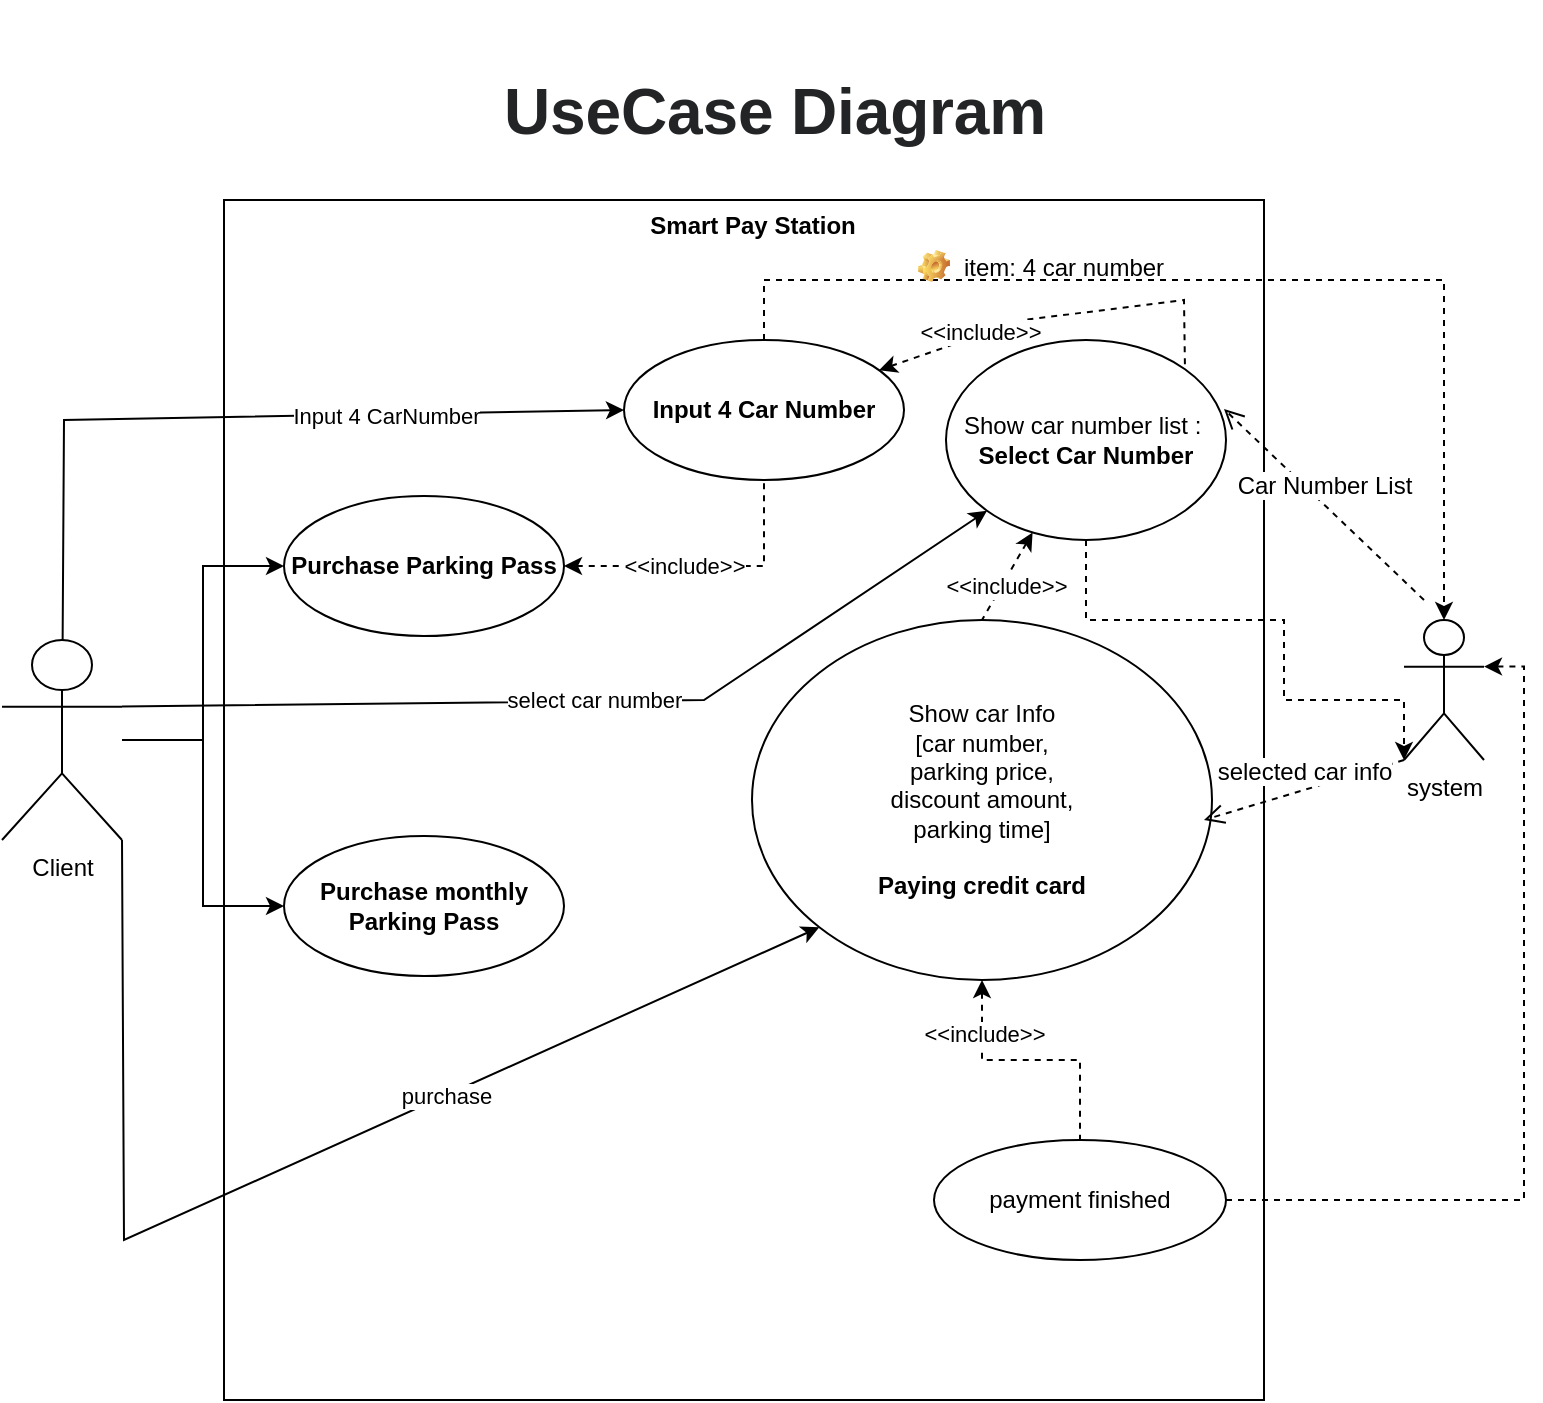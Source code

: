 <mxfile version="15.1.4" type="github">
  <diagram id="C5RBs43oDa-KdzZeNtuy" name="Page-1">
    <mxGraphModel dx="1298" dy="1890" grid="1" gridSize="10" guides="1" tooltips="1" connect="1" arrows="1" fold="1" page="1" pageScale="1" pageWidth="827" pageHeight="1169" math="0" shadow="0">
      <root>
        <mxCell id="WIyWlLk6GJQsqaUBKTNV-0" />
        <mxCell id="WIyWlLk6GJQsqaUBKTNV-1" parent="WIyWlLk6GJQsqaUBKTNV-0" />
        <mxCell id="MhGfiptx3XRq-OcdPpNZ-18" value="" style="html=1;points=[];perimeter=orthogonalPerimeter;fontSize=12;" vertex="1" parent="WIyWlLk6GJQsqaUBKTNV-1">
          <mxGeometry x="150" y="70" width="520" height="600" as="geometry" />
        </mxCell>
        <mxCell id="MhGfiptx3XRq-OcdPpNZ-12" style="edgeStyle=orthogonalEdgeStyle;rounded=0;orthogonalLoop=1;jettySize=auto;html=1;entryX=0;entryY=0.5;entryDx=0;entryDy=0;fontSize=12;" edge="1" parent="WIyWlLk6GJQsqaUBKTNV-1" source="MhGfiptx3XRq-OcdPpNZ-6" target="MhGfiptx3XRq-OcdPpNZ-10">
          <mxGeometry relative="1" as="geometry" />
        </mxCell>
        <mxCell id="MhGfiptx3XRq-OcdPpNZ-13" style="edgeStyle=orthogonalEdgeStyle;rounded=0;orthogonalLoop=1;jettySize=auto;html=1;entryX=0;entryY=0.5;entryDx=0;entryDy=0;fontSize=12;" edge="1" parent="WIyWlLk6GJQsqaUBKTNV-1" source="MhGfiptx3XRq-OcdPpNZ-6" target="MhGfiptx3XRq-OcdPpNZ-11">
          <mxGeometry relative="1" as="geometry" />
        </mxCell>
        <mxCell id="MhGfiptx3XRq-OcdPpNZ-64" style="edgeStyle=none;rounded=0;orthogonalLoop=1;jettySize=auto;html=1;entryX=0;entryY=0.5;entryDx=0;entryDy=0;shadow=0;fontSize=12;" edge="1" parent="WIyWlLk6GJQsqaUBKTNV-1" source="MhGfiptx3XRq-OcdPpNZ-6" target="MhGfiptx3XRq-OcdPpNZ-23">
          <mxGeometry relative="1" as="geometry">
            <Array as="points">
              <mxPoint x="70" y="180" />
            </Array>
          </mxGeometry>
        </mxCell>
        <mxCell id="MhGfiptx3XRq-OcdPpNZ-87" value="Input 4 CarNumber" style="edgeLabel;html=1;align=center;verticalAlign=middle;resizable=0;points=[];" vertex="1" connectable="0" parent="MhGfiptx3XRq-OcdPpNZ-64">
          <mxGeometry x="0.39" y="-1" relative="1" as="geometry">
            <mxPoint as="offset" />
          </mxGeometry>
        </mxCell>
        <mxCell id="MhGfiptx3XRq-OcdPpNZ-68" style="edgeStyle=none;rounded=0;orthogonalLoop=1;jettySize=auto;html=1;exitX=1;exitY=0.333;exitDx=0;exitDy=0;exitPerimeter=0;entryX=0;entryY=1;entryDx=0;entryDy=0;shadow=0;fontSize=12;" edge="1" parent="WIyWlLk6GJQsqaUBKTNV-1" source="MhGfiptx3XRq-OcdPpNZ-6" target="MhGfiptx3XRq-OcdPpNZ-30">
          <mxGeometry relative="1" as="geometry">
            <Array as="points">
              <mxPoint x="390" y="320" />
            </Array>
          </mxGeometry>
        </mxCell>
        <mxCell id="MhGfiptx3XRq-OcdPpNZ-69" value="select car number" style="edgeLabel;html=1;align=center;verticalAlign=middle;resizable=0;points=[];" vertex="1" connectable="0" parent="MhGfiptx3XRq-OcdPpNZ-68">
          <mxGeometry x="0.021" y="1" relative="1" as="geometry">
            <mxPoint as="offset" />
          </mxGeometry>
        </mxCell>
        <mxCell id="MhGfiptx3XRq-OcdPpNZ-96" style="edgeStyle=none;rounded=0;orthogonalLoop=1;jettySize=auto;html=1;exitX=1;exitY=1;exitDx=0;exitDy=0;exitPerimeter=0;entryX=0;entryY=1;entryDx=0;entryDy=0;shadow=0;fontSize=12;startArrow=none;startFill=0;endArrow=classic;endFill=1;" edge="1" parent="WIyWlLk6GJQsqaUBKTNV-1" source="MhGfiptx3XRq-OcdPpNZ-6" target="MhGfiptx3XRq-OcdPpNZ-42">
          <mxGeometry relative="1" as="geometry">
            <Array as="points">
              <mxPoint x="100" y="590" />
            </Array>
          </mxGeometry>
        </mxCell>
        <mxCell id="MhGfiptx3XRq-OcdPpNZ-97" value="purchase" style="edgeLabel;html=1;align=center;verticalAlign=middle;resizable=0;points=[];" vertex="1" connectable="0" parent="MhGfiptx3XRq-OcdPpNZ-96">
          <mxGeometry x="0.295" relative="1" as="geometry">
            <mxPoint as="offset" />
          </mxGeometry>
        </mxCell>
        <mxCell id="MhGfiptx3XRq-OcdPpNZ-6" value="Client" style="shape=umlActor;verticalLabelPosition=bottom;verticalAlign=top;html=1;fontSize=12;" vertex="1" parent="WIyWlLk6GJQsqaUBKTNV-1">
          <mxGeometry x="39" y="290" width="60" height="100" as="geometry" />
        </mxCell>
        <mxCell id="MhGfiptx3XRq-OcdPpNZ-24" value="" style="edgeStyle=orthogonalEdgeStyle;rounded=0;orthogonalLoop=1;jettySize=auto;html=1;fontSize=12;dashed=1;startArrow=classic;startFill=1;endArrow=none;endFill=0;" edge="1" parent="WIyWlLk6GJQsqaUBKTNV-1" source="MhGfiptx3XRq-OcdPpNZ-10" target="MhGfiptx3XRq-OcdPpNZ-23">
          <mxGeometry relative="1" as="geometry" />
        </mxCell>
        <mxCell id="MhGfiptx3XRq-OcdPpNZ-92" value="&amp;lt;&amp;lt;include&amp;gt;&amp;gt;" style="edgeLabel;html=1;align=center;verticalAlign=middle;resizable=0;points=[];" vertex="1" connectable="0" parent="MhGfiptx3XRq-OcdPpNZ-24">
          <mxGeometry x="-0.161" relative="1" as="geometry">
            <mxPoint as="offset" />
          </mxGeometry>
        </mxCell>
        <mxCell id="MhGfiptx3XRq-OcdPpNZ-10" value="&lt;b&gt;Purchase Parking Pass&lt;/b&gt;" style="ellipse;whiteSpace=wrap;html=1;fontSize=12;" vertex="1" parent="WIyWlLk6GJQsqaUBKTNV-1">
          <mxGeometry x="180" y="218" width="140" height="70" as="geometry" />
        </mxCell>
        <mxCell id="MhGfiptx3XRq-OcdPpNZ-11" value="&lt;b&gt;Purchase monthly Parking Pass&lt;/b&gt;" style="ellipse;whiteSpace=wrap;html=1;fontSize=12;" vertex="1" parent="WIyWlLk6GJQsqaUBKTNV-1">
          <mxGeometry x="180" y="388" width="140" height="70" as="geometry" />
        </mxCell>
        <mxCell id="MhGfiptx3XRq-OcdPpNZ-22" value="Smart Pay Station" style="text;align=center;fontStyle=1;verticalAlign=middle;spacingLeft=3;spacingRight=3;strokeColor=none;rotatable=0;points=[[0,0.5],[1,0.5]];portConstraint=eastwest;html=1;" vertex="1" parent="WIyWlLk6GJQsqaUBKTNV-1">
          <mxGeometry x="374" y="70" width="80" height="26" as="geometry" />
        </mxCell>
        <mxCell id="MhGfiptx3XRq-OcdPpNZ-40" style="edgeStyle=orthogonalEdgeStyle;rounded=0;orthogonalLoop=1;jettySize=auto;html=1;entryX=0.5;entryY=0;entryDx=0;entryDy=0;entryPerimeter=0;fontSize=12;dashed=1;startArrow=none;startFill=0;endArrow=classic;endFill=1;" edge="1" parent="WIyWlLk6GJQsqaUBKTNV-1" source="MhGfiptx3XRq-OcdPpNZ-23" target="MhGfiptx3XRq-OcdPpNZ-28">
          <mxGeometry relative="1" as="geometry">
            <Array as="points">
              <mxPoint x="420" y="110" />
              <mxPoint x="760" y="110" />
            </Array>
          </mxGeometry>
        </mxCell>
        <mxCell id="MhGfiptx3XRq-OcdPpNZ-90" style="edgeStyle=none;rounded=0;orthogonalLoop=1;jettySize=auto;html=1;entryX=1;entryY=0;entryDx=0;entryDy=0;shadow=0;fontSize=12;startArrow=classic;startFill=1;endArrow=none;endFill=0;dashed=1;" edge="1" parent="WIyWlLk6GJQsqaUBKTNV-1" source="MhGfiptx3XRq-OcdPpNZ-23" target="MhGfiptx3XRq-OcdPpNZ-30">
          <mxGeometry relative="1" as="geometry">
            <Array as="points">
              <mxPoint x="550" y="130" />
              <mxPoint x="630" y="120" />
            </Array>
          </mxGeometry>
        </mxCell>
        <mxCell id="MhGfiptx3XRq-OcdPpNZ-91" value="&amp;lt;&amp;lt;include&amp;gt;&amp;gt;" style="edgeLabel;html=1;align=center;verticalAlign=middle;resizable=0;points=[];" vertex="1" connectable="0" parent="MhGfiptx3XRq-OcdPpNZ-90">
          <mxGeometry x="-0.438" y="2" relative="1" as="geometry">
            <mxPoint as="offset" />
          </mxGeometry>
        </mxCell>
        <mxCell id="MhGfiptx3XRq-OcdPpNZ-23" value="&lt;b&gt;Input 4 Car Number&lt;/b&gt;" style="ellipse;whiteSpace=wrap;html=1;fontSize=12;" vertex="1" parent="WIyWlLk6GJQsqaUBKTNV-1">
          <mxGeometry x="350" y="140" width="140" height="70" as="geometry" />
        </mxCell>
        <mxCell id="MhGfiptx3XRq-OcdPpNZ-28" value="system" style="shape=umlActor;verticalLabelPosition=bottom;verticalAlign=top;html=1;" vertex="1" parent="WIyWlLk6GJQsqaUBKTNV-1">
          <mxGeometry x="740" y="280" width="40" height="70" as="geometry" />
        </mxCell>
        <mxCell id="MhGfiptx3XRq-OcdPpNZ-43" value="" style="edgeStyle=orthogonalEdgeStyle;rounded=0;orthogonalLoop=1;jettySize=auto;html=1;fontSize=12;dashed=1;startArrow=none;startFill=0;endArrow=classic;endFill=1;" edge="1" parent="WIyWlLk6GJQsqaUBKTNV-1" source="MhGfiptx3XRq-OcdPpNZ-30">
          <mxGeometry relative="1" as="geometry">
            <mxPoint x="740" y="350" as="targetPoint" />
            <Array as="points">
              <mxPoint x="581" y="280" />
              <mxPoint x="680" y="280" />
              <mxPoint x="680" y="320" />
              <mxPoint x="740" y="320" />
            </Array>
          </mxGeometry>
        </mxCell>
        <mxCell id="MhGfiptx3XRq-OcdPpNZ-94" style="edgeStyle=none;rounded=0;orthogonalLoop=1;jettySize=auto;html=1;entryX=0.5;entryY=0;entryDx=0;entryDy=0;shadow=0;dashed=1;fontSize=12;startArrow=classic;startFill=1;endArrow=none;endFill=0;" edge="1" parent="WIyWlLk6GJQsqaUBKTNV-1" source="MhGfiptx3XRq-OcdPpNZ-30" target="MhGfiptx3XRq-OcdPpNZ-42">
          <mxGeometry relative="1" as="geometry" />
        </mxCell>
        <mxCell id="MhGfiptx3XRq-OcdPpNZ-95" value="&amp;lt;&amp;lt;include&amp;gt;&amp;gt;" style="edgeLabel;html=1;align=center;verticalAlign=middle;resizable=0;points=[];" vertex="1" connectable="0" parent="MhGfiptx3XRq-OcdPpNZ-94">
          <mxGeometry x="0.18" y="2" relative="1" as="geometry">
            <mxPoint as="offset" />
          </mxGeometry>
        </mxCell>
        <mxCell id="MhGfiptx3XRq-OcdPpNZ-30" value="Show car number list :&amp;nbsp;&lt;br&gt;&lt;b&gt;Select Car Number&lt;/b&gt;" style="ellipse;whiteSpace=wrap;html=1;fontSize=12;" vertex="1" parent="WIyWlLk6GJQsqaUBKTNV-1">
          <mxGeometry x="511" y="140" width="140" height="100" as="geometry" />
        </mxCell>
        <mxCell id="MhGfiptx3XRq-OcdPpNZ-41" value="Car Number List" style="html=1;verticalAlign=bottom;endArrow=open;dashed=1;endSize=8;fontSize=12;" edge="1" parent="WIyWlLk6GJQsqaUBKTNV-1">
          <mxGeometry relative="1" as="geometry">
            <mxPoint x="750" y="270" as="sourcePoint" />
            <mxPoint x="650" y="174.5" as="targetPoint" />
          </mxGeometry>
        </mxCell>
        <mxCell id="MhGfiptx3XRq-OcdPpNZ-45" value="" style="edgeStyle=orthogonalEdgeStyle;rounded=0;orthogonalLoop=1;jettySize=auto;html=1;fontSize=12;dashed=1;startArrow=classic;startFill=1;endArrow=none;endFill=0;" edge="1" parent="WIyWlLk6GJQsqaUBKTNV-1" source="MhGfiptx3XRq-OcdPpNZ-42" target="MhGfiptx3XRq-OcdPpNZ-44">
          <mxGeometry relative="1" as="geometry" />
        </mxCell>
        <mxCell id="MhGfiptx3XRq-OcdPpNZ-85" value="&amp;lt;&amp;lt;include&amp;gt;&amp;gt;" style="edgeLabel;html=1;align=center;verticalAlign=middle;resizable=0;points=[];" vertex="1" connectable="0" parent="MhGfiptx3XRq-OcdPpNZ-45">
          <mxGeometry x="-0.581" y="1" relative="1" as="geometry">
            <mxPoint as="offset" />
          </mxGeometry>
        </mxCell>
        <mxCell id="MhGfiptx3XRq-OcdPpNZ-42" value="Show car Info&lt;br&gt;&lt;div&gt;&lt;span&gt;[car number,&lt;/span&gt;&lt;/div&gt;&lt;div&gt;&lt;span&gt;parking price,&lt;/span&gt;&lt;/div&gt;&lt;div&gt;&lt;span&gt;discount amount,&lt;/span&gt;&lt;/div&gt;&lt;div&gt;&lt;span&gt;parking time]&lt;/span&gt;&lt;/div&gt;&lt;br&gt;&lt;b&gt;Paying credit card&lt;/b&gt;" style="ellipse;whiteSpace=wrap;html=1;fontSize=12;align=center;" vertex="1" parent="WIyWlLk6GJQsqaUBKTNV-1">
          <mxGeometry x="414" y="280" width="230" height="180" as="geometry" />
        </mxCell>
        <mxCell id="MhGfiptx3XRq-OcdPpNZ-48" style="edgeStyle=orthogonalEdgeStyle;rounded=0;orthogonalLoop=1;jettySize=auto;html=1;entryX=1;entryY=0.333;entryDx=0;entryDy=0;entryPerimeter=0;fontSize=12;dashed=1;" edge="1" parent="WIyWlLk6GJQsqaUBKTNV-1" source="MhGfiptx3XRq-OcdPpNZ-44" target="MhGfiptx3XRq-OcdPpNZ-28">
          <mxGeometry relative="1" as="geometry" />
        </mxCell>
        <mxCell id="MhGfiptx3XRq-OcdPpNZ-44" value="payment finished" style="ellipse;whiteSpace=wrap;html=1;fontSize=12;" vertex="1" parent="WIyWlLk6GJQsqaUBKTNV-1">
          <mxGeometry x="505" y="540" width="146" height="60" as="geometry" />
        </mxCell>
        <mxCell id="MhGfiptx3XRq-OcdPpNZ-54" value="selected car info" style="html=1;verticalAlign=bottom;endArrow=open;dashed=1;endSize=8;fontSize=12;exitX=0;exitY=1;exitDx=0;exitDy=0;exitPerimeter=0;" edge="1" parent="WIyWlLk6GJQsqaUBKTNV-1" source="MhGfiptx3XRq-OcdPpNZ-28">
          <mxGeometry relative="1" as="geometry">
            <mxPoint x="740" y="310" as="sourcePoint" />
            <mxPoint x="640" y="380" as="targetPoint" />
          </mxGeometry>
        </mxCell>
        <mxCell id="MhGfiptx3XRq-OcdPpNZ-66" value="item: 4 car number" style="label;fontStyle=0;strokeColor=none;fillColor=none;align=left;verticalAlign=top;overflow=hidden;spacingLeft=28;spacingRight=4;rotatable=0;points=[[0,0.5],[1,0.5]];portConstraint=eastwest;imageWidth=16;imageHeight=16;image=img/clipart/Gear_128x128.png;html=1;" vertex="1" parent="WIyWlLk6GJQsqaUBKTNV-1">
          <mxGeometry x="490" y="90" width="150" height="26" as="geometry" />
        </mxCell>
        <mxCell id="MhGfiptx3XRq-OcdPpNZ-72" value="&lt;h2 id=&quot;usecase-diagram&quot; style=&quot;box-sizing: inherit ; font-size: 2rem ; line-height: 1.5 ; margin-bottom: 1rem ; color: rgb(34 , 36 , 38) ; font-family: , , &amp;#34;helvetica neue&amp;#34; , &amp;#34;apple sd gothic neo&amp;#34; , &amp;#34;malgun gothic&amp;#34; , &amp;#34;맑은 고딕&amp;#34; , , &amp;#34;nanum gothic&amp;#34; , &amp;#34;noto sans kr&amp;#34; , &amp;#34;noto sans cjk kr&amp;#34; , &amp;#34;arial&amp;#34; , , &amp;#34;dotum&amp;#34; , &amp;#34;tahoma&amp;#34; , &amp;#34;geneva&amp;#34; , sans-serif ; letter-spacing: -0.072px&quot;&gt;UseCase Diagram&lt;/h2&gt;" style="text;html=1;align=center;verticalAlign=middle;resizable=0;points=[];autosize=1;strokeColor=none;fillColor=none;" vertex="1" parent="WIyWlLk6GJQsqaUBKTNV-1">
          <mxGeometry x="280" y="-30" width="290" height="100" as="geometry" />
        </mxCell>
      </root>
    </mxGraphModel>
  </diagram>
</mxfile>
